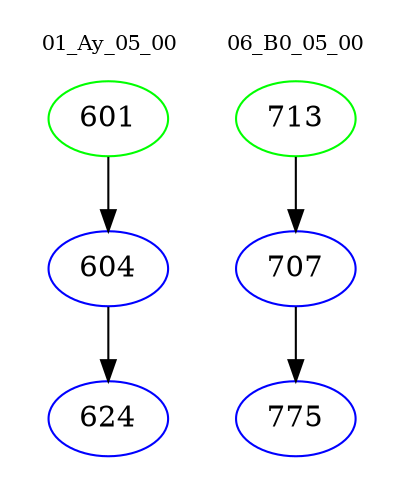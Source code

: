 digraph{
subgraph cluster_0 {
color = white
label = "01_Ay_05_00";
fontsize=10;
T0_601 [label="601", color="green"]
T0_601 -> T0_604 [color="black"]
T0_604 [label="604", color="blue"]
T0_604 -> T0_624 [color="black"]
T0_624 [label="624", color="blue"]
}
subgraph cluster_1 {
color = white
label = "06_B0_05_00";
fontsize=10;
T1_713 [label="713", color="green"]
T1_713 -> T1_707 [color="black"]
T1_707 [label="707", color="blue"]
T1_707 -> T1_775 [color="black"]
T1_775 [label="775", color="blue"]
}
}
